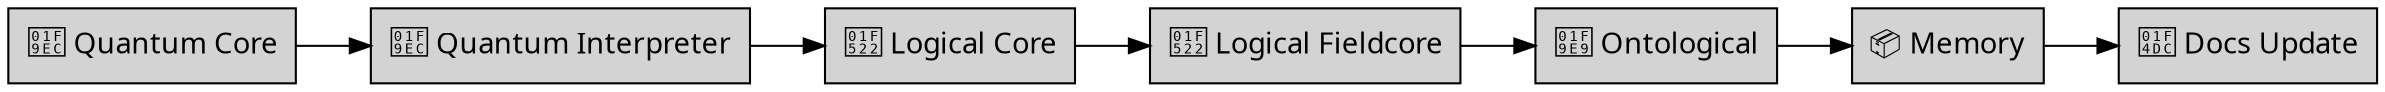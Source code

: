 

digraph CI_Phases {
  rankdir=LR;
  node [shape=box, style=filled, fontname="Segoe UI"];

  Quantum_Core [label="🧬 Quantum Core"];
  Quantum_Interpreter [label="🧬 Quantum Interpreter"];
  Logical_Core [label="🔢 Logical Core"];
  Logical_Fieldcore [label="🔢 Logical Fieldcore"];
  Ontological [label="🧩 Ontological"];
  Memory [label="📦 Memory"];
  Docs_Update [label="📜 Docs Update"];

  Quantum_Core -> Quantum_Interpreter;
  Quantum_Interpreter -> Logical_Core;
  Logical_Core -> Logical_Fieldcore;
  Logical_Fieldcore -> Ontological;
  Ontological -> Memory;
  Memory -> Docs_Update;
}
